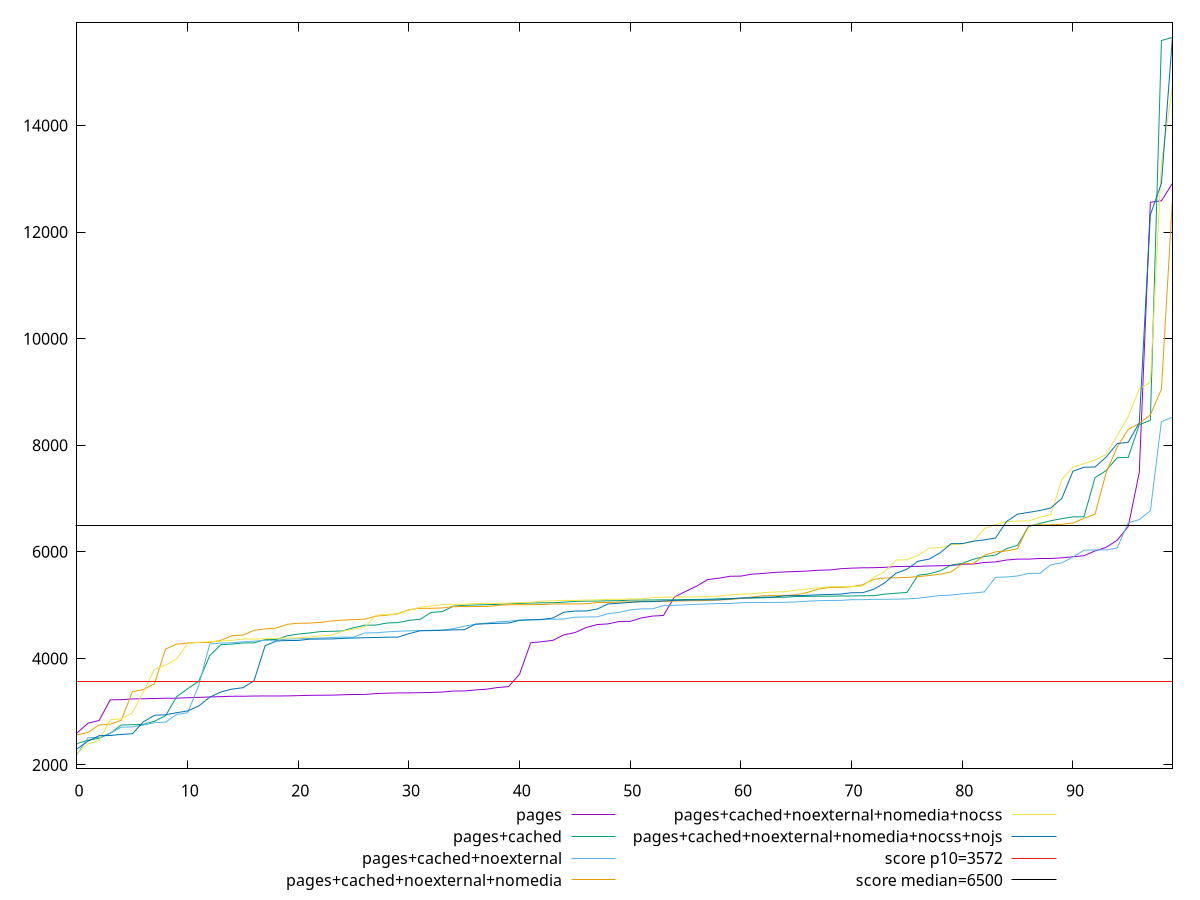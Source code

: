 reset

$pages <<EOF
0 2600.416
1 2784.7855
2 2835.624
3 3222.6440000000002
4 3226.102
5 3239.7260000000006
6 3243.6500000000005
7 3247.894
8 3252.3535
9 3253.718
10 3262.2380000000003
11 3269.1804999999995
12 3276.3319999999994
13 3282.9825
14 3289.6820000000007
15 3290.0119999999997
16 3294.296
17 3295.169999999999
18 3295.316
19 3296.527500000001
20 3301.5075
21 3307.124999999999
22 3309.3600000000006
23 3310.125
24 3317.7059999999997
25 3322.8205
26 3323.912
27 3339.8885000000005
28 3347.1285
29 3352.102
30 3353.3475
31 3357.237
32 3361.236
33 3368.9085000000005
34 3387.4875
35 3389.437500000001
36 3408.352500000001
37 3422.325
38 3453.4575
39 3471.1575
40 3708.607
41 4294.3375
42 4313.366
43 4339.039000000001
44 4442.9175000000005
45 4484.606000000001
46 4578.683500000001
47 4634.6755
48 4647.998
49 4692.507
50 4696.293000000001
51 4759.2585
52 4794.486499999999
53 4806.0145
54 5154.552000000001
55 5256.763999999999
56 5357.7265
57 5479.864
58 5504.446499999999
59 5541.608
60 5544.292
61 5581.101999999999
62 5594.7080000000005
63 5613.067000000001
64 5623.164000000001
65 5631.204
66 5639.157
67 5654.758000000002
68 5659.285999999999
69 5681.977500000001
70 5693.937500000001
71 5700.116
72 5702.125
73 5708.275
74 5723.8550000000005
75 5726.304999999999
76 5727.076000000001
77 5734.399999999998
78 5738.223999999999
79 5744.305000000001
80 5765.185
81 5772.655000000001
82 5799.499999999999
83 5810.055
84 5846.465000000001
85 5863.115500000001
86 5863.624999999999
87 5883.455
88 5883.474999999999
89 5887.61
90 5906.846499999998
91 5927.56
92 6017.530000000001
93 6083.996999999999
94 6217.6709999999985
95 6473.8195
96 7491.1984999999995
97 12559.418000000001
98 12586.997999999996
99 12914.707
EOF

$pagesCached <<EOF
0 2401.8160000000003
1 2466.4524999999994
2 2501.88
3 2593.083
4 2750.451
5 2755.6724999999997
6 2761.7865
7 2821.5950000000003
8 2923.9795000000004
9 3280.6794999999997
10 3432.1
11 3570.4174999999996
12 4052.4389999999994
13 4257.874
14 4268.433499999999
15 4290.1695
16 4291.355
17 4346.459000000001
18 4346.5385
19 4424.6365
20 4457.077
21 4477.782999999999
22 4503.382
23 4508.796
24 4515.584000000001
25 4576.626
26 4622.0245
27 4625.6810000000005
28 4663.9529999999995
29 4672.1179999999995
30 4713.8215
31 4732.811
32 4862.9085000000005
33 4877.8605
34 4980.4275
35 4996.552000000001
36 5002.142
37 5007.592999999999
38 5012.775
39 5028.4225
40 5031.7935
41 5039.206
42 5042.2855
43 5044.263499999999
44 5055.234
45 5069.352999999999
46 5075.198
47 5076.93
48 5080.423
49 5083.518
50 5094.069999999999
51 5095.312
52 5096.6205
53 5099.6325
54 5099.742
55 5105.1365
56 5106.353500000001
57 5109.973500000001
58 5119.006
59 5123.374499999999
60 5130.325000000001
61 5133.5835
62 5136.704
63 5146.0464999999995
64 5148.4325
65 5162.6055
66 5165.0869999999995
67 5166.492499999999
68 5167.139
69 5171.785
70 5172.488
71 5175.665999999999
72 5176.6515
73 5206.961000000001
74 5222.896
75 5237.7305
76 5560.576000000001
77 5586.210000000001
78 5643.535
79 5751.907
80 5783.865
81 5861.055
82 5910.856000000002
83 5938.619000000001
84 6058.950499999999
85 6123.333500000001
86 6477.0085
87 6531.777500000001
88 6583.561999999999
89 6622.191999999999
90 6656.819
91 6657.487
92 7392.040000000001
93 7524.695
94 7765.133999999999
95 7772.2779999999975
96 8385.2425
97 8467.519499999999
98 15593.737999999998
99 15653.170000000002
EOF

$pagesCachedNoexternal <<EOF
0 2198.8225
1 2511.312999999999
2 2517.634
3 2598.241499999999
4 2709.1674999999996
5 2714.191
6 2749.1004999999996
7 2795.9880000000003
8 2804.1675000000005
9 2947.6500000000005
10 2978.956
11 3494.0060000000003
12 4270.0955
13 4288.135
14 4293.62
15 4310.192999999999
16 4324.0255
17 4339.5145
18 4340.378
19 4363.057500000001
20 4367.8835
21 4374.43
22 4381.8475
23 4392.7905
24 4400.0560000000005
25 4400.329
26 4476.717
27 4481.2025
28 4496.9205
29 4509.6224999999995
30 4516.866999999999
31 4523.4485
32 4528.5154999999995
33 4531.634
34 4556.7415
35 4605.9095
36 4639.8045
37 4662.3645
38 4686.1915
39 4697.435000000001
40 4718.733
41 4728.777
42 4733.668500000001
43 4733.865500000001
44 4740.036
45 4773.525
46 4776.971
47 4779.8775
48 4840.3414999999995
49 4864.067
50 4911.535
51 4929.563
52 4930.644
53 4991.7935
54 4996.323
55 5005.072
56 5015.6385
57 5021.674
58 5029.439
59 5030.0435
60 5045.371499999999
61 5047.657499999999
62 5048.9794999999995
63 5050.4165
64 5052.688
65 5059.656000000001
66 5074.0705
67 5082.472
68 5088.018
69 5088.6965
70 5101.615500000001
71 5101.838
72 5108.829
73 5110.131
74 5111.811
75 5116.406
76 5128.4775
77 5155.209000000001
78 5178.848
79 5188.546
80 5212.0064999999995
81 5227.184499999999
82 5248.2045
83 5520.694
84 5527.9955
85 5546.841499999999
86 5594.629500000002
87 5596.380499999999
88 5756.345499999999
89 5792.982
90 5902.979500000001
91 6029.7505
92 6035.494
93 6035.865999999998
94 6070.942000000001
95 6545.326999999999
96 6605.539000000002
97 6771.071999999998
98 8444.896999999999
99 8526.55
EOF

$pagesCachedNoexternalNomedia <<EOF
0 2563.0675
1 2612.355
2 2752.7935
3 2765.576
4 2839.1094999999996
5 3373.0235
6 3417.1624999999995
7 3524.8045
8 4175.1404999999995
9 4267.219
10 4289.540499999999
11 4297.406000000001
12 4298.899
13 4340.652999999999
14 4424.7375
15 4437.6005000000005
16 4526.9220000000005
17 4554.228500000001
18 4569.818499999999
19 4640.605500000001
20 4659.275
21 4662.021000000001
22 4675.557
23 4702.1295
24 4719.166499999999
25 4727.409
26 4736.465
27 4792.865000000001
28 4811.5085
29 4838.2455
30 4915.885
31 4939.472
32 4940.4095
33 4947.3015
34 4971.657500000001
35 4972.605
36 4973.8855
37 4974.199
38 4995.700999999999
39 5007.061
40 5007.235499999999
41 5009.11
42 5010.454
43 5021.6235
44 5021.851
45 5022.489999999999
46 5024.5325
47 5051.2285
48 5051.240000000001
49 5058.1935
50 5061.598
51 5070.2525000000005
52 5070.349
53 5072.196499999999
54 5076.581999999999
55 5080.388499999999
56 5081.7835
57 5087.817000000001
58 5096.9545
59 5104.646000000001
60 5125.0075
61 5152.9195
62 5175.817499999999
63 5181.047500000001
64 5182.915
65 5195.6615
66 5237.811
67 5300.2855
68 5330.1685
69 5332.6
70 5345.710499999999
71 5382.8275
72 5482.365499999999
73 5508.609
74 5513.4925
75 5519.285
76 5534.946000000001
77 5554.8015
78 5580.021500000001
79 5623.451999999999
80 5776.924999999999
81 5779.211999999998
82 5934.7445
83 5998.8009999999995
84 6016.32
85 6059.620000000001
86 6495.544500000001
87 6504.731000000001
88 6507.0650000000005
89 6516.960499999999
90 6541.002
91 6628.349499999999
92 6706.344499999997
93 7482.983999999999
94 7966.154
95 8298.408499999998
96 8408.553499999998
97 8569.27
98 9053.249
99 12622.564
EOF

$pagesCachedNoexternalNomediaNocss <<EOF
0 2221.2619999999997
1 2395.9759999999997
2 2462.3089999999997
3 2848.0185
4 2864.356
5 2979.554
6 3368.8549999999996
7 3797.458
8 3873.538
9 3989.913000000001
10 4279.6455000000005
11 4304.0785
12 4313.325500000001
13 4326.391
14 4339.804
15 4363.0305
16 4364.058499999999
17 4369.25
18 4375.362
19 4383.18
20 4387.0625
21 4398.181
22 4421.508
23 4434.291
24 4510.357499999999
25 4548.1415
26 4586.7245
27 4808.911
28 4825.611000000001
29 4832.2185
30 4905.6984999999995
31 4960.218
32 4982.7255000000005
33 5008.6125
34 5013.6265
35 5016.201
36 5029.123500000001
37 5031.295
38 5033.937
39 5036.4
40 5045.3675
41 5053.195
42 5073.473
43 5080.290999999999
44 5088.467500000001
45 5088.9974999999995
46 5095.4565
47 5097.3814999999995
48 5108.0575
49 5109.3675
50 5115.737
51 5117.784
52 5140.845499999999
53 5148.888000000001
54 5151.609
55 5153.6
56 5154.5605
57 5158.115
58 5167.5825
59 5191.538500000001
60 5206.0825
61 5210.99
62 5234.2485
63 5246.422500000001
64 5251.8665
65 5280.299999999999
66 5304.227
67 5321.932500000001
68 5344.511
69 5347.2564999999995
70 5349.3995
71 5354.3735
72 5521.172
73 5628.485500000001
74 5846.1494999999995
75 5850.243
76 5929.635
77 6071.579500000001
78 6075.593
79 6131.424999999999
80 6149
81 6193.896999999999
82 6437.6939999999995
83 6512.456999999999
84 6564.018000000001
85 6577.756
86 6580.226000000002
87 6647.599000000001
88 6697.696
89 7361.361
90 7588.947000000002
91 7655.930000000001
92 7722.764
93 7827.8139999999985
94 8179.358
95 8536.337500000001
96 9057.93
97 9180.902999999998
98 13294.159
99 14752.912999999999
EOF

$pagesCachedNoexternalNomediaNocssNojs <<EOF
0 2302.6250000000005
1 2447.5350000000003
2 2550.715
3 2553.4930000000004
4 2574.193
5 2586.105
6 2810.2025000000003
7 2933.6645
8 2941.681
9 2981.1305
10 3014.1574999999993
11 3107.2695000000003
12 3273.553
13 3370.043
14 3424.0689999999995
15 3450.249
16 3580.45
17 4238.316
18 4325.664
19 4336.130999999999
20 4336.888999999999
21 4360.917
22 4363.434
23 4365.308999999999
24 4375.308999999999
25 4382.7695
26 4387.7055
27 4392.9805
28 4397.791499999999
29 4399.174
30 4464.3675
31 4518.329
32 4521.188999999999
33 4527.015
34 4535.9995
35 4537.255
36 4643.2074999999995
37 4650.6085
38 4658.7384999999995
39 4664.142
40 4715.5005
41 4722.449499999999
42 4727.1055
43 4759.547500000001
44 4866.950999999999
45 4889.039000000001
46 4890.136
47 4926.4980000000005
48 5021.913500000001
49 5034.929
50 5051.968000000001
51 5063.208
52 5065.843
53 5076.5555
54 5088.887999999999
55 5092.5650000000005
56 5096.586499999999
57 5099.049
58 5099.8144999999995
59 5115.607999999999
60 5132.0085
61 5138.939000000001
62 5149.403
63 5152.6759999999995
64 5176.0595
65 5176.517500000001
66 5183.8
67 5194.325500000001
68 5199.8910000000005
69 5207.316500000001
70 5231.862
71 5233.4885
72 5298.227
73 5418.934000000001
74 5596.4665
75 5673.711999999999
76 5823.2255
77 5863.268000000001
78 5981.777499999999
79 6153.2325
80 6154.579
81 6198.572
82 6224.457
83 6257.0795
84 6568.533500000001
85 6707.131
86 6739.789000000001
87 6774.512
88 6822.920999999999
89 7002.1535
90 7511.980000000001
91 7586.451999999998
92 7591.764499999999
93 7777.219
94 8030.4800000000005
95 8055.051000000001
96 8424.89
97 12324.845999999998
98 12915.356999999996
99 15666.501
EOF

set key outside below
set xrange [0:99]
set yrange [1929.4689300000002:15935.85457]
set trange [1929.4689300000002:15935.85457]
set terminal svg size 640, 600 enhanced background rgb 'white'
set output "reprap/first-cpu-idle/comparison/sorted/all_raw.svg"

plot $pages title "pages" with line, \
     $pagesCached title "pages+cached" with line, \
     $pagesCachedNoexternal title "pages+cached+noexternal" with line, \
     $pagesCachedNoexternalNomedia title "pages+cached+noexternal+nomedia" with line, \
     $pagesCachedNoexternalNomediaNocss title "pages+cached+noexternal+nomedia+nocss" with line, \
     $pagesCachedNoexternalNomediaNocssNojs title "pages+cached+noexternal+nomedia+nocss+nojs" with line, \
     3572 title "score p10=3572", \
     6500 title "score median=6500"

reset
